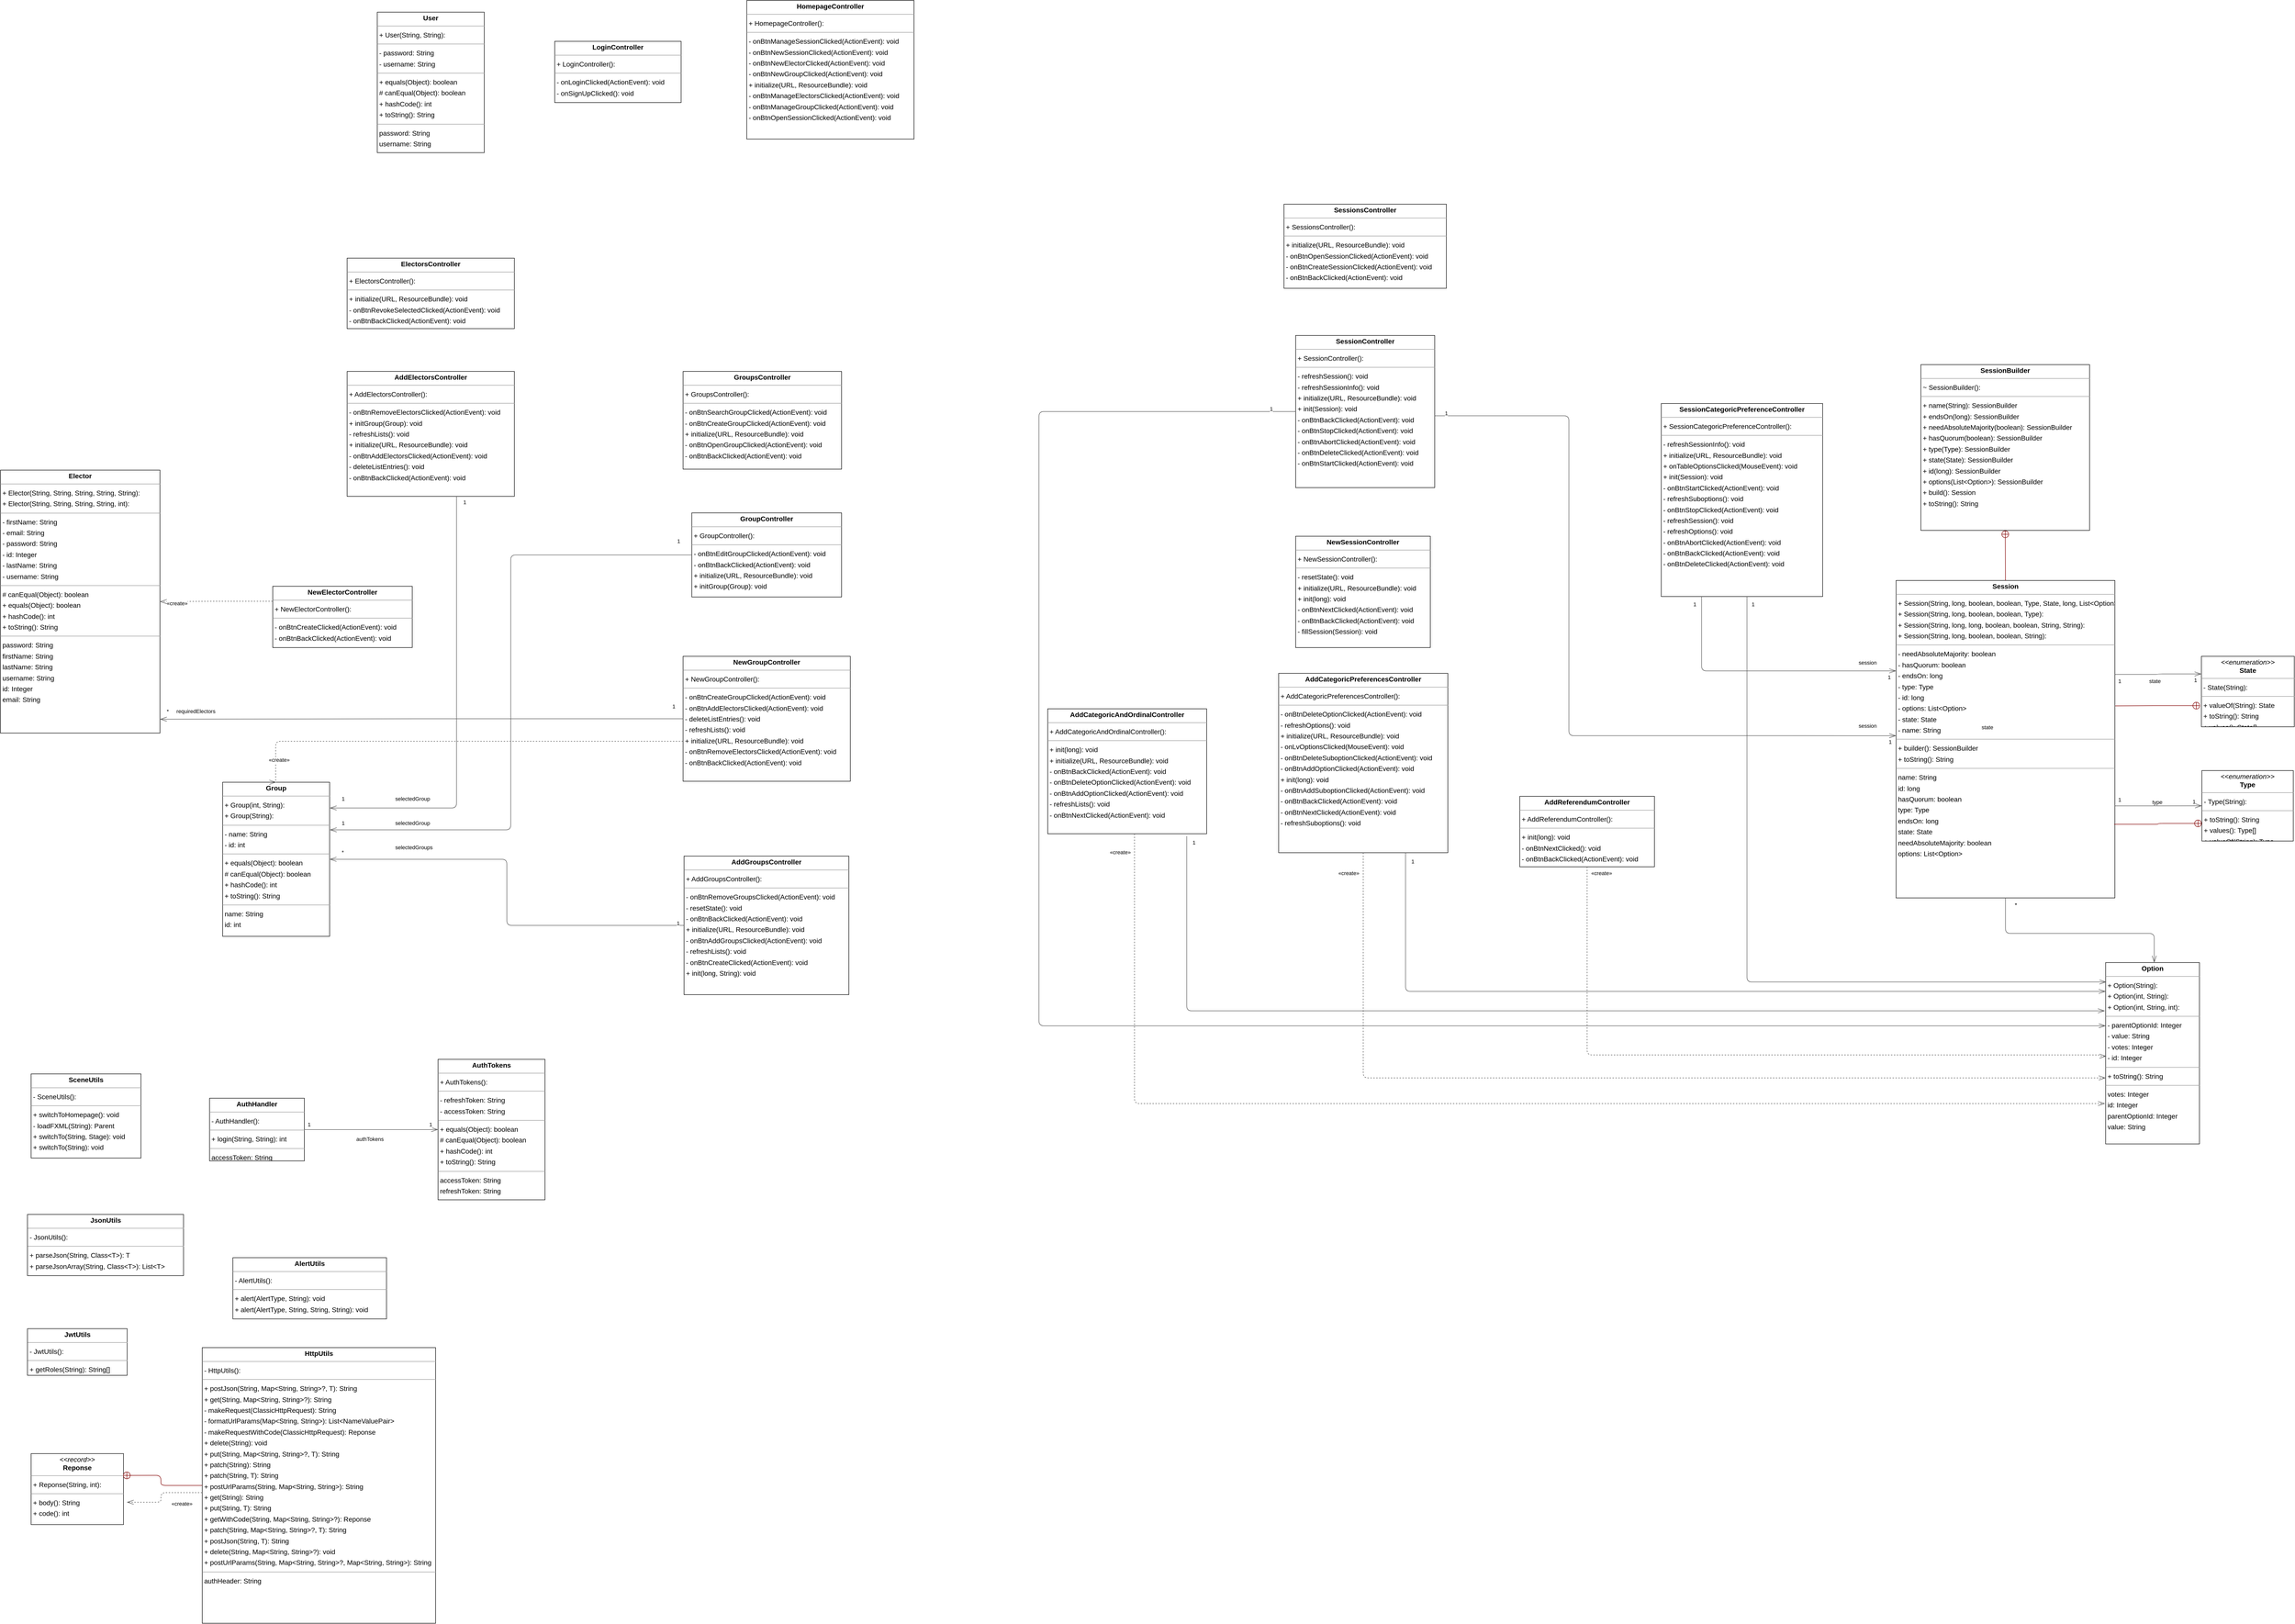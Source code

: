 <mxfile version="20.3.0" type="device"><diagram id="ohEDv9bZNQalO56E-1fJ" name="Page-1"><mxGraphModel dx="2188" dy="1302" grid="1" gridSize="10" guides="1" tooltips="1" connect="1" arrows="1" fold="1" page="0" pageScale="1" pageWidth="827" pageHeight="1169" background="none" math="0" shadow="0"><root><mxCell id="0"/><mxCell id="1" parent="0"/><mxCell id="node2" value="&lt;p style=&quot;margin:0px;margin-top:4px;text-align:center;&quot;&gt;&lt;b&gt;AddCategoricAndOrdinalController&lt;/b&gt;&lt;/p&gt;&lt;hr size=&quot;1&quot;/&gt;&lt;p style=&quot;margin:0 0 0 4px;line-height:1.6;&quot;&gt;+ AddCategoricAndOrdinalController(): &lt;/p&gt;&lt;hr size=&quot;1&quot;/&gt;&lt;p style=&quot;margin:0 0 0 4px;line-height:1.6;&quot;&gt;+ init(long): void&lt;br/&gt;+ initialize(URL, ResourceBundle): void&lt;br/&gt;- onBtnBackClicked(ActionEvent): void&lt;br/&gt;- onBtnDeleteOptionClicked(ActionEvent): void&lt;br/&gt;- onBtnAddOptionClicked(ActionEvent): void&lt;br/&gt;- refreshLists(): void&lt;br/&gt;- onBtnNextClicked(ActionEvent): void&lt;/p&gt;" style="verticalAlign=top;align=left;overflow=fill;fontSize=14;fontFamily=Helvetica;html=1;rounded=0;shadow=0;comic=0;labelBackgroundColor=none;strokeWidth=1;" parent="1" vertex="1"><mxGeometry x="984" y="1448" width="327" height="257" as="geometry"/></mxCell><mxCell id="node17" value="&lt;p style=&quot;margin:0px;margin-top:4px;text-align:center;&quot;&gt;&lt;b&gt;AddCategoricPreferencesController&lt;/b&gt;&lt;/p&gt;&lt;hr size=&quot;1&quot;/&gt;&lt;p style=&quot;margin:0 0 0 4px;line-height:1.6;&quot;&gt;+ AddCategoricPreferencesController(): &lt;/p&gt;&lt;hr size=&quot;1&quot;/&gt;&lt;p style=&quot;margin:0 0 0 4px;line-height:1.6;&quot;&gt;- onBtnDeleteOptionClicked(ActionEvent): void&lt;br/&gt;- refreshOptions(): void&lt;br/&gt;+ initialize(URL, ResourceBundle): void&lt;br/&gt;- onLvOptionsClicked(MouseEvent): void&lt;br/&gt;- onBtnDeleteSuboptionClicked(ActionEvent): void&lt;br/&gt;- onBtnAddOptionClicked(ActionEvent): void&lt;br/&gt;+ init(long): void&lt;br/&gt;- onBtnAddSuboptionClicked(ActionEvent): void&lt;br/&gt;- onBtnBackClicked(ActionEvent): void&lt;br/&gt;- onBtnNextClicked(ActionEvent): void&lt;br/&gt;- refreshSuboptions(): void&lt;/p&gt;" style="verticalAlign=top;align=left;overflow=fill;fontSize=14;fontFamily=Helvetica;html=1;rounded=0;shadow=0;comic=0;labelBackgroundColor=none;strokeWidth=1;" parent="1" vertex="1"><mxGeometry x="1459" y="1375" width="348" height="369" as="geometry"/></mxCell><mxCell id="node25" value="&lt;p style=&quot;margin:0px;margin-top:4px;text-align:center;&quot;&gt;&lt;b&gt;AddElectorsController&lt;/b&gt;&lt;/p&gt;&lt;hr size=&quot;1&quot;/&gt;&lt;p style=&quot;margin:0 0 0 4px;line-height:1.6;&quot;&gt;+ AddElectorsController(): &lt;/p&gt;&lt;hr size=&quot;1&quot;/&gt;&lt;p style=&quot;margin:0 0 0 4px;line-height:1.6;&quot;&gt;- onBtnRemoveElectorsClicked(ActionEvent): void&lt;br/&gt;+ initGroup(Group): void&lt;br/&gt;- refreshLists(): void&lt;br/&gt;+ initialize(URL, ResourceBundle): void&lt;br/&gt;- onBtnAddElectorsClicked(ActionEvent): void&lt;br/&gt;- deleteListEntries(): void&lt;br/&gt;- onBtnBackClicked(ActionEvent): void&lt;/p&gt;" style="verticalAlign=top;align=left;overflow=fill;fontSize=14;fontFamily=Helvetica;html=1;rounded=0;shadow=0;comic=0;labelBackgroundColor=none;strokeWidth=1;" parent="1" vertex="1"><mxGeometry x="-457" y="754" width="344" height="257" as="geometry"/></mxCell><mxCell id="node4" value="&lt;p style=&quot;margin:0px;margin-top:4px;text-align:center;&quot;&gt;&lt;b&gt;AddGroupsController&lt;/b&gt;&lt;/p&gt;&lt;hr size=&quot;1&quot;/&gt;&lt;p style=&quot;margin:0 0 0 4px;line-height:1.6;&quot;&gt;+ AddGroupsController(): &lt;/p&gt;&lt;hr size=&quot;1&quot;/&gt;&lt;p style=&quot;margin:0 0 0 4px;line-height:1.6;&quot;&gt;- onBtnRemoveGroupsClicked(ActionEvent): void&lt;br/&gt;- resetState(): void&lt;br/&gt;- onBtnBackClicked(ActionEvent): void&lt;br/&gt;+ initialize(URL, ResourceBundle): void&lt;br/&gt;- onBtnAddGroupsClicked(ActionEvent): void&lt;br/&gt;- refreshLists(): void&lt;br/&gt;- onBtnCreateClicked(ActionEvent): void&lt;br/&gt;+ init(long, String): void&lt;/p&gt;" style="verticalAlign=top;align=left;overflow=fill;fontSize=14;fontFamily=Helvetica;html=1;rounded=0;shadow=0;comic=0;labelBackgroundColor=none;strokeWidth=1;" parent="1" vertex="1"><mxGeometry x="236" y="1751" width="339" height="285" as="geometry"/></mxCell><mxCell id="node5" value="&lt;p style=&quot;margin:0px;margin-top:4px;text-align:center;&quot;&gt;&lt;b&gt;AddReferendumController&lt;/b&gt;&lt;/p&gt;&lt;hr size=&quot;1&quot;/&gt;&lt;p style=&quot;margin:0 0 0 4px;line-height:1.6;&quot;&gt;+ AddReferendumController(): &lt;/p&gt;&lt;hr size=&quot;1&quot;/&gt;&lt;p style=&quot;margin:0 0 0 4px;line-height:1.6;&quot;&gt;+ init(long): void&lt;br/&gt;- onBtnNextClicked(): void&lt;br/&gt;- onBtnBackClicked(ActionEvent): void&lt;/p&gt;" style="verticalAlign=top;align=left;overflow=fill;fontSize=14;fontFamily=Helvetica;html=1;rounded=0;shadow=0;comic=0;labelBackgroundColor=none;strokeWidth=1;" parent="1" vertex="1"><mxGeometry x="1955" y="1628" width="277" height="145" as="geometry"/></mxCell><mxCell id="node9" value="&lt;p style=&quot;margin:0px;margin-top:4px;text-align:center;&quot;&gt;&lt;b&gt;AlertUtils&lt;/b&gt;&lt;/p&gt;&lt;hr size=&quot;1&quot;/&gt;&lt;p style=&quot;margin:0 0 0 4px;line-height:1.6;&quot;&gt;- AlertUtils(): &lt;/p&gt;&lt;hr size=&quot;1&quot;/&gt;&lt;p style=&quot;margin:0 0 0 4px;line-height:1.6;&quot;&gt;+ alert(AlertType, String): void&lt;br/&gt;+ alert(AlertType, String, String, String): void&lt;/p&gt;" style="verticalAlign=top;align=left;overflow=fill;fontSize=14;fontFamily=Helvetica;html=1;rounded=0;shadow=0;comic=0;labelBackgroundColor=none;strokeWidth=1;" parent="1" vertex="1"><mxGeometry x="-692" y="2577" width="316" height="126" as="geometry"/></mxCell><mxCell id="node3" value="&lt;p style=&quot;margin:0px;margin-top:4px;text-align:center;&quot;&gt;&lt;b&gt;AuthHandler&lt;/b&gt;&lt;/p&gt;&lt;hr size=&quot;1&quot;/&gt;&lt;p style=&quot;margin:0 0 0 4px;line-height:1.6;&quot;&gt;- AuthHandler(): &lt;/p&gt;&lt;hr size=&quot;1&quot;/&gt;&lt;p style=&quot;margin:0 0 0 4px;line-height:1.6;&quot;&gt;+ login(String, String): int&lt;/p&gt;&lt;hr size=&quot;1&quot;/&gt;&lt;p style=&quot;margin:0 0 0 4px;line-height:1.6;&quot;&gt; accessToken: String&lt;/p&gt;" style="verticalAlign=top;align=left;overflow=fill;fontSize=14;fontFamily=Helvetica;html=1;rounded=0;shadow=0;comic=0;labelBackgroundColor=none;strokeWidth=1;" parent="1" vertex="1"><mxGeometry x="-740" y="2249" width="195" height="129" as="geometry"/></mxCell><mxCell id="node26" value="&lt;p style=&quot;margin:0px;margin-top:4px;text-align:center;&quot;&gt;&lt;b&gt;AuthTokens&lt;/b&gt;&lt;/p&gt;&lt;hr size=&quot;1&quot;/&gt;&lt;p style=&quot;margin:0 0 0 4px;line-height:1.6;&quot;&gt;+ AuthTokens(): &lt;/p&gt;&lt;hr size=&quot;1&quot;/&gt;&lt;p style=&quot;margin:0 0 0 4px;line-height:1.6;&quot;&gt;- refreshToken: String&lt;br/&gt;- accessToken: String&lt;/p&gt;&lt;hr size=&quot;1&quot;/&gt;&lt;p style=&quot;margin:0 0 0 4px;line-height:1.6;&quot;&gt;+ equals(Object): boolean&lt;br/&gt;# canEqual(Object): boolean&lt;br/&gt;+ hashCode(): int&lt;br/&gt;+ toString(): String&lt;/p&gt;&lt;hr size=&quot;1&quot;/&gt;&lt;p style=&quot;margin:0 0 0 4px;line-height:1.6;&quot;&gt; accessToken: String&lt;br/&gt; refreshToken: String&lt;/p&gt;" style="verticalAlign=top;align=left;overflow=fill;fontSize=14;fontFamily=Helvetica;html=1;rounded=0;shadow=0;comic=0;labelBackgroundColor=none;strokeWidth=1;" parent="1" vertex="1"><mxGeometry x="-270" y="2169" width="220" height="289" as="geometry"/></mxCell><mxCell id="node10" value="&lt;p style=&quot;margin:0px;margin-top:4px;text-align:center;&quot;&gt;&lt;b&gt;Elector&lt;/b&gt;&lt;/p&gt;&lt;hr size=&quot;1&quot;/&gt;&lt;p style=&quot;margin:0 0 0 4px;line-height:1.6;&quot;&gt;+ Elector(String, String, String, String, String): &lt;br/&gt;+ Elector(String, String, String, String, int): &lt;/p&gt;&lt;hr size=&quot;1&quot;/&gt;&lt;p style=&quot;margin:0 0 0 4px;line-height:1.6;&quot;&gt;- firstName: String&lt;br/&gt;- email: String&lt;br/&gt;- password: String&lt;br/&gt;- id: Integer&lt;br/&gt;- lastName: String&lt;br/&gt;- username: String&lt;/p&gt;&lt;hr size=&quot;1&quot;/&gt;&lt;p style=&quot;margin:0 0 0 4px;line-height:1.6;&quot;&gt;# canEqual(Object): boolean&lt;br/&gt;+ equals(Object): boolean&lt;br/&gt;+ hashCode(): int&lt;br/&gt;+ toString(): String&lt;/p&gt;&lt;hr size=&quot;1&quot;/&gt;&lt;p style=&quot;margin:0 0 0 4px;line-height:1.6;&quot;&gt; password: String&lt;br/&gt; firstName: String&lt;br/&gt; lastName: String&lt;br/&gt; username: String&lt;br/&gt; id: Integer&lt;br/&gt; email: String&lt;/p&gt;" style="verticalAlign=top;align=left;overflow=fill;fontSize=14;fontFamily=Helvetica;html=1;rounded=0;shadow=0;comic=0;labelBackgroundColor=none;strokeWidth=1;" parent="1" vertex="1"><mxGeometry x="-1170" y="957" width="328" height="541" as="geometry"/></mxCell><mxCell id="node24" value="&lt;p style=&quot;margin:0px;margin-top:4px;text-align:center;&quot;&gt;&lt;b&gt;ElectorsController&lt;/b&gt;&lt;/p&gt;&lt;hr size=&quot;1&quot;/&gt;&lt;p style=&quot;margin:0 0 0 4px;line-height:1.6;&quot;&gt;+ ElectorsController(): &lt;/p&gt;&lt;hr size=&quot;1&quot;/&gt;&lt;p style=&quot;margin:0 0 0 4px;line-height:1.6;&quot;&gt;+ initialize(URL, ResourceBundle): void&lt;br/&gt;- onBtnRevokeSelectedClicked(ActionEvent): void&lt;br/&gt;- onBtnBackClicked(ActionEvent): void&lt;/p&gt;" style="verticalAlign=top;align=left;overflow=fill;fontSize=14;fontFamily=Helvetica;html=1;rounded=0;shadow=0;comic=0;labelBackgroundColor=none;strokeWidth=1;" parent="1" vertex="1"><mxGeometry x="-457" y="521" width="344" height="145" as="geometry"/></mxCell><mxCell id="node0" value="&lt;p style=&quot;margin:0px;margin-top:4px;text-align:center;&quot;&gt;&lt;b&gt;Group&lt;/b&gt;&lt;/p&gt;&lt;hr size=&quot;1&quot;/&gt;&lt;p style=&quot;margin:0 0 0 4px;line-height:1.6;&quot;&gt;+ Group(int, String): &lt;br/&gt;+ Group(String): &lt;/p&gt;&lt;hr size=&quot;1&quot;/&gt;&lt;p style=&quot;margin:0 0 0 4px;line-height:1.6;&quot;&gt;- name: String&lt;br/&gt;- id: int&lt;/p&gt;&lt;hr size=&quot;1&quot;/&gt;&lt;p style=&quot;margin:0 0 0 4px;line-height:1.6;&quot;&gt;+ equals(Object): boolean&lt;br/&gt;# canEqual(Object): boolean&lt;br/&gt;+ hashCode(): int&lt;br/&gt;+ toString(): String&lt;/p&gt;&lt;hr size=&quot;1&quot;/&gt;&lt;p style=&quot;margin:0 0 0 4px;line-height:1.6;&quot;&gt; name: String&lt;br/&gt; id: int&lt;/p&gt;" style="verticalAlign=top;align=left;overflow=fill;fontSize=14;fontFamily=Helvetica;html=1;rounded=0;shadow=0;comic=0;labelBackgroundColor=none;strokeWidth=1;" parent="1" vertex="1"><mxGeometry x="-713" y="1599" width="220" height="317" as="geometry"/></mxCell><mxCell id="node19" value="&lt;p style=&quot;margin:0px;margin-top:4px;text-align:center;&quot;&gt;&lt;b&gt;GroupController&lt;/b&gt;&lt;/p&gt;&lt;hr size=&quot;1&quot;/&gt;&lt;p style=&quot;margin:0 0 0 4px;line-height:1.6;&quot;&gt;+ GroupController(): &lt;/p&gt;&lt;hr size=&quot;1&quot;/&gt;&lt;p style=&quot;margin:0 0 0 4px;line-height:1.6;&quot;&gt;- onBtnEditGroupClicked(ActionEvent): void&lt;br/&gt;- onBtnBackClicked(ActionEvent): void&lt;br/&gt;+ initialize(URL, ResourceBundle): void&lt;br/&gt;+ initGroup(Group): void&lt;/p&gt;" style="verticalAlign=top;align=left;overflow=fill;fontSize=14;fontFamily=Helvetica;html=1;rounded=0;shadow=0;comic=0;labelBackgroundColor=none;strokeWidth=1;" parent="1" vertex="1"><mxGeometry x="252" y="1045" width="308" height="173" as="geometry"/></mxCell><mxCell id="node14" value="&lt;p style=&quot;margin:0px;margin-top:4px;text-align:center;&quot;&gt;&lt;b&gt;GroupsController&lt;/b&gt;&lt;/p&gt;&lt;hr size=&quot;1&quot;/&gt;&lt;p style=&quot;margin:0 0 0 4px;line-height:1.6;&quot;&gt;+ GroupsController(): &lt;/p&gt;&lt;hr size=&quot;1&quot;/&gt;&lt;p style=&quot;margin:0 0 0 4px;line-height:1.6;&quot;&gt;- onBtnSearchGroupClicked(ActionEvent): void&lt;br/&gt;- onBtnCreateGroupClicked(ActionEvent): void&lt;br/&gt;+ initialize(URL, ResourceBundle): void&lt;br/&gt;- onBtnOpenGroupClicked(ActionEvent): void&lt;br/&gt;- onBtnBackClicked(ActionEvent): void&lt;/p&gt;" style="verticalAlign=top;align=left;overflow=fill;fontSize=14;fontFamily=Helvetica;html=1;rounded=0;shadow=0;comic=0;labelBackgroundColor=none;strokeWidth=1;" parent="1" vertex="1"><mxGeometry x="234" y="754" width="326" height="201" as="geometry"/></mxCell><mxCell id="node12" value="&lt;p style=&quot;margin:0px;margin-top:4px;text-align:center;&quot;&gt;&lt;b&gt;HomepageController&lt;/b&gt;&lt;/p&gt;&lt;hr size=&quot;1&quot;/&gt;&lt;p style=&quot;margin:0 0 0 4px;line-height:1.6;&quot;&gt;+ HomepageController(): &lt;/p&gt;&lt;hr size=&quot;1&quot;/&gt;&lt;p style=&quot;margin:0 0 0 4px;line-height:1.6;&quot;&gt;- onBtnManageSessionClicked(ActionEvent): void&lt;br/&gt;- onBtnNewSessionClicked(ActionEvent): void&lt;br/&gt;- onBtnNewElectorClicked(ActionEvent): void&lt;br/&gt;- onBtnNewGroupClicked(ActionEvent): void&lt;br/&gt;+ initialize(URL, ResourceBundle): void&lt;br/&gt;- onBtnManageElectorsClicked(ActionEvent): void&lt;br/&gt;- onBtnManageGroupClicked(ActionEvent): void&lt;br/&gt;- onBtnOpenSessionClicked(ActionEvent): void&lt;/p&gt;" style="verticalAlign=top;align=left;overflow=fill;fontSize=14;fontFamily=Helvetica;html=1;rounded=0;shadow=0;comic=0;labelBackgroundColor=none;strokeWidth=1;" parent="1" vertex="1"><mxGeometry x="365" y="-9" width="344" height="285" as="geometry"/></mxCell><mxCell id="node16" value="&lt;p style=&quot;margin:0px;margin-top:4px;text-align:center;&quot;&gt;&lt;b&gt;HttpUtils&lt;/b&gt;&lt;/p&gt;&lt;hr size=&quot;1&quot;/&gt;&lt;p style=&quot;margin:0 0 0 4px;line-height:1.6;&quot;&gt;- HttpUtils(): &lt;/p&gt;&lt;hr size=&quot;1&quot;/&gt;&lt;p style=&quot;margin:0 0 0 4px;line-height:1.6;&quot;&gt;+ postJson(String, Map&amp;lt;String, String&amp;gt;?, T): String&lt;br/&gt;+ get(String, Map&amp;lt;String, String&amp;gt;?): String&lt;br/&gt;- makeRequest(ClassicHttpRequest): String&lt;br/&gt;- formatUrlParams(Map&amp;lt;String, String&amp;gt;): List&amp;lt;NameValuePair&amp;gt;&lt;br/&gt;- makeRequestWithCode(ClassicHttpRequest): Reponse&lt;br/&gt;+ delete(String): void&lt;br/&gt;+ put(String, Map&amp;lt;String, String&amp;gt;?, T): String&lt;br/&gt;+ patch(String): String&lt;br/&gt;+ patch(String, T): String&lt;br/&gt;+ postUrlParams(String, Map&amp;lt;String, String&amp;gt;): String&lt;br/&gt;+ get(String): String&lt;br/&gt;+ put(String, T): String&lt;br/&gt;+ getWithCode(String, Map&amp;lt;String, String&amp;gt;?): Reponse&lt;br/&gt;+ patch(String, Map&amp;lt;String, String&amp;gt;?, T): String&lt;br/&gt;+ postJson(String, T): String&lt;br/&gt;+ delete(String, Map&amp;lt;String, String&amp;gt;?): void&lt;br/&gt;+ postUrlParams(String, Map&amp;lt;String, String&amp;gt;?, Map&amp;lt;String, String&amp;gt;): String&lt;/p&gt;&lt;hr size=&quot;1&quot;/&gt;&lt;p style=&quot;margin:0 0 0 4px;line-height:1.6;&quot;&gt; authHeader: String&lt;/p&gt;" style="verticalAlign=top;align=left;overflow=fill;fontSize=14;fontFamily=Helvetica;html=1;rounded=0;shadow=0;comic=0;labelBackgroundColor=none;strokeWidth=1;" parent="1" vertex="1"><mxGeometry x="-755" y="2762" width="480" height="567" as="geometry"/></mxCell><mxCell id="node6" value="&lt;p style=&quot;margin:0px;margin-top:4px;text-align:center;&quot;&gt;&lt;b&gt;JsonUtils&lt;/b&gt;&lt;/p&gt;&lt;hr size=&quot;1&quot;/&gt;&lt;p style=&quot;margin:0 0 0 4px;line-height:1.6;&quot;&gt;- JsonUtils(): &lt;/p&gt;&lt;hr size=&quot;1&quot;/&gt;&lt;p style=&quot;margin:0 0 0 4px;line-height:1.6;&quot;&gt;+ parseJson(String, Class&amp;lt;T&amp;gt;): T&lt;br/&gt;+ parseJsonArray(String, Class&amp;lt;T&amp;gt;): List&amp;lt;T&amp;gt;&lt;/p&gt;" style="verticalAlign=top;align=left;overflow=fill;fontSize=14;fontFamily=Helvetica;html=1;rounded=0;shadow=0;comic=0;labelBackgroundColor=none;strokeWidth=1;" parent="1" vertex="1"><mxGeometry x="-1114.5" y="2488" width="321" height="126" as="geometry"/></mxCell><mxCell id="node13" value="&lt;p style=&quot;margin:0px;margin-top:4px;text-align:center;&quot;&gt;&lt;b&gt;JwtUtils&lt;/b&gt;&lt;/p&gt;&lt;hr size=&quot;1&quot;/&gt;&lt;p style=&quot;margin:0 0 0 4px;line-height:1.6;&quot;&gt;- JwtUtils(): &lt;/p&gt;&lt;hr size=&quot;1&quot;/&gt;&lt;p style=&quot;margin:0 0 0 4px;line-height:1.6;&quot;&gt;+ getRoles(String): String[]&lt;/p&gt;" style="verticalAlign=top;align=left;overflow=fill;fontSize=14;fontFamily=Helvetica;html=1;rounded=0;shadow=0;comic=0;labelBackgroundColor=none;strokeWidth=1;" parent="1" vertex="1"><mxGeometry x="-1114.5" y="2723" width="205" height="96" as="geometry"/></mxCell><mxCell id="node20" value="&lt;p style=&quot;margin:0px;margin-top:4px;text-align:center;&quot;&gt;&lt;b&gt;LoginController&lt;/b&gt;&lt;/p&gt;&lt;hr size=&quot;1&quot;/&gt;&lt;p style=&quot;margin:0 0 0 4px;line-height:1.6;&quot;&gt;+ LoginController(): &lt;/p&gt;&lt;hr size=&quot;1&quot;/&gt;&lt;p style=&quot;margin:0 0 0 4px;line-height:1.6;&quot;&gt;- onLoginClicked(ActionEvent): void&lt;br/&gt;- onSignUpClicked(): void&lt;/p&gt;" style="verticalAlign=top;align=left;overflow=fill;fontSize=14;fontFamily=Helvetica;html=1;rounded=0;shadow=0;comic=0;labelBackgroundColor=none;strokeWidth=1;" parent="1" vertex="1"><mxGeometry x="-30" y="75" width="260" height="126" as="geometry"/></mxCell><mxCell id="node11" value="&lt;p style=&quot;margin:0px;margin-top:4px;text-align:center;&quot;&gt;&lt;b&gt;NewElectorController&lt;/b&gt;&lt;/p&gt;&lt;hr size=&quot;1&quot;/&gt;&lt;p style=&quot;margin:0 0 0 4px;line-height:1.6;&quot;&gt;+ NewElectorController(): &lt;/p&gt;&lt;hr size=&quot;1&quot;/&gt;&lt;p style=&quot;margin:0 0 0 4px;line-height:1.6;&quot;&gt;- onBtnCreateClicked(ActionEvent): void&lt;br/&gt;- onBtnBackClicked(ActionEvent): void&lt;/p&gt;" style="verticalAlign=top;align=left;overflow=fill;fontSize=14;fontFamily=Helvetica;html=1;rounded=0;shadow=0;comic=0;labelBackgroundColor=none;strokeWidth=1;" parent="1" vertex="1"><mxGeometry x="-610" y="1196" width="287" height="126" as="geometry"/></mxCell><mxCell id="node27" value="&lt;p style=&quot;margin:0px;margin-top:4px;text-align:center;&quot;&gt;&lt;b&gt;NewGroupController&lt;/b&gt;&lt;/p&gt;&lt;hr size=&quot;1&quot;/&gt;&lt;p style=&quot;margin:0 0 0 4px;line-height:1.6;&quot;&gt;+ NewGroupController(): &lt;/p&gt;&lt;hr size=&quot;1&quot;/&gt;&lt;p style=&quot;margin:0 0 0 4px;line-height:1.6;&quot;&gt;- onBtnCreateGroupClicked(ActionEvent): void&lt;br/&gt;- onBtnAddElectorsClicked(ActionEvent): void&lt;br/&gt;- deleteListEntries(): void&lt;br/&gt;- refreshLists(): void&lt;br/&gt;+ initialize(URL, ResourceBundle): void&lt;br/&gt;- onBtnRemoveElectorsClicked(ActionEvent): void&lt;br/&gt;- onBtnBackClicked(ActionEvent): void&lt;/p&gt;" style="verticalAlign=top;align=left;overflow=fill;fontSize=14;fontFamily=Helvetica;html=1;rounded=0;shadow=0;comic=0;labelBackgroundColor=none;strokeWidth=1;" parent="1" vertex="1"><mxGeometry x="234" y="1340" width="344" height="257" as="geometry"/></mxCell><mxCell id="node23" value="&lt;p style=&quot;margin:0px;margin-top:4px;text-align:center;&quot;&gt;&lt;b&gt;NewSessionController&lt;/b&gt;&lt;/p&gt;&lt;hr size=&quot;1&quot;/&gt;&lt;p style=&quot;margin:0 0 0 4px;line-height:1.6;&quot;&gt;+ NewSessionController(): &lt;/p&gt;&lt;hr size=&quot;1&quot;/&gt;&lt;p style=&quot;margin:0 0 0 4px;line-height:1.6;&quot;&gt;- resetState(): void&lt;br/&gt;+ initialize(URL, ResourceBundle): void&lt;br/&gt;+ init(long): void&lt;br/&gt;- onBtnNextClicked(ActionEvent): void&lt;br/&gt;- onBtnBackClicked(ActionEvent): void&lt;br/&gt;- fillSession(Session): void&lt;/p&gt;" style="verticalAlign=top;align=left;overflow=fill;fontSize=14;fontFamily=Helvetica;html=1;rounded=0;shadow=0;comic=0;labelBackgroundColor=none;strokeWidth=1;" parent="1" vertex="1"><mxGeometry x="1494" y="1093" width="277" height="229" as="geometry"/></mxCell><mxCell id="node1" value="&lt;p style=&quot;margin:0px;margin-top:4px;text-align:center;&quot;&gt;&lt;b&gt;Option&lt;/b&gt;&lt;/p&gt;&lt;hr size=&quot;1&quot;/&gt;&lt;p style=&quot;margin:0 0 0 4px;line-height:1.6;&quot;&gt;+ Option(String): &lt;br/&gt;+ Option(int, String): &lt;br/&gt;+ Option(int, String, int): &lt;/p&gt;&lt;hr size=&quot;1&quot;/&gt;&lt;p style=&quot;margin:0 0 0 4px;line-height:1.6;&quot;&gt;- parentOptionId: Integer&lt;br/&gt;- value: String&lt;br/&gt;- votes: Integer&lt;br/&gt;- id: Integer&lt;/p&gt;&lt;hr size=&quot;1&quot;/&gt;&lt;p style=&quot;margin:0 0 0 4px;line-height:1.6;&quot;&gt;+ toString(): String&lt;/p&gt;&lt;hr size=&quot;1&quot;/&gt;&lt;p style=&quot;margin:0 0 0 4px;line-height:1.6;&quot;&gt; votes: Integer&lt;br/&gt; id: Integer&lt;br/&gt; parentOptionId: Integer&lt;br/&gt; value: String&lt;/p&gt;" style="verticalAlign=top;align=left;overflow=fill;fontSize=14;fontFamily=Helvetica;html=1;rounded=0;shadow=0;comic=0;labelBackgroundColor=none;strokeWidth=1;" parent="1" vertex="1"><mxGeometry x="3160" y="1970" width="193" height="373" as="geometry"/></mxCell><mxCell id="node31" value="&lt;p style=&quot;margin:0px;margin-top:4px;text-align:center;&quot;&gt;&lt;i&gt;&amp;lt;&amp;lt;record&amp;gt;&amp;gt;&lt;/i&gt;&lt;br/&gt;&lt;b&gt;Reponse&lt;/b&gt;&lt;/p&gt;&lt;hr size=&quot;1&quot;/&gt;&lt;p style=&quot;margin:0 0 0 4px;line-height:1.6;&quot;&gt;+ Reponse(String, int): &lt;/p&gt;&lt;hr size=&quot;1&quot;/&gt;&lt;p style=&quot;margin:0 0 0 4px;line-height:1.6;&quot;&gt;+ body(): String&lt;br/&gt;+ code(): int&lt;/p&gt;" style="verticalAlign=top;align=left;overflow=fill;fontSize=14;fontFamily=Helvetica;html=1;rounded=0;shadow=0;comic=0;labelBackgroundColor=none;strokeWidth=1;" parent="1" vertex="1"><mxGeometry x="-1107" y="2980" width="190" height="146" as="geometry"/></mxCell><mxCell id="node8" value="&lt;p style=&quot;margin:0px;margin-top:4px;text-align:center;&quot;&gt;&lt;b&gt;SceneUtils&lt;/b&gt;&lt;/p&gt;&lt;hr size=&quot;1&quot;/&gt;&lt;p style=&quot;margin:0 0 0 4px;line-height:1.6;&quot;&gt;- SceneUtils(): &lt;/p&gt;&lt;hr size=&quot;1&quot;/&gt;&lt;p style=&quot;margin:0 0 0 4px;line-height:1.6;&quot;&gt;+ switchToHomepage(): void&lt;br/&gt;- loadFXML(String): Parent&lt;br/&gt;+ switchTo(String, Stage): void&lt;br/&gt;+ switchTo(String): void&lt;/p&gt;" style="verticalAlign=top;align=left;overflow=fill;fontSize=14;fontFamily=Helvetica;html=1;rounded=0;shadow=0;comic=0;labelBackgroundColor=none;strokeWidth=1;" parent="1" vertex="1"><mxGeometry x="-1107" y="2199" width="226" height="173" as="geometry"/></mxCell><mxCell id="node22" value="&lt;p style=&quot;margin:0px;margin-top:4px;text-align:center;&quot;&gt;&lt;b&gt;Session&lt;/b&gt;&lt;/p&gt;&lt;hr size=&quot;1&quot;/&gt;&lt;p style=&quot;margin:0 0 0 4px;line-height:1.6;&quot;&gt;+ Session(String, long, boolean, boolean, Type, State, long, List&amp;lt;Option&amp;gt;): &lt;br/&gt;+ Session(String, long, boolean, boolean, Type): &lt;br/&gt;+ Session(String, long, long, boolean, boolean, String, String): &lt;br/&gt;+ Session(String, long, boolean, boolean, String): &lt;/p&gt;&lt;hr size=&quot;1&quot;/&gt;&lt;p style=&quot;margin:0 0 0 4px;line-height:1.6;&quot;&gt;- needAbsoluteMajority: boolean&lt;br/&gt;- hasQuorum: boolean&lt;br/&gt;- endsOn: long&lt;br/&gt;- type: Type&lt;br/&gt;- id: long&lt;br/&gt;- options: List&amp;lt;Option&amp;gt;&lt;br/&gt;- state: State&lt;br/&gt;- name: String&lt;/p&gt;&lt;hr size=&quot;1&quot;/&gt;&lt;p style=&quot;margin:0 0 0 4px;line-height:1.6;&quot;&gt;+ builder(): SessionBuilder&lt;br/&gt;+ toString(): String&lt;/p&gt;&lt;hr size=&quot;1&quot;/&gt;&lt;p style=&quot;margin:0 0 0 4px;line-height:1.6;&quot;&gt; name: String&lt;br/&gt; id: long&lt;br/&gt; hasQuorum: boolean&lt;br/&gt; type: Type&lt;br/&gt; endsOn: long&lt;br/&gt; state: State&lt;br/&gt; needAbsoluteMajority: boolean&lt;br/&gt; options: List&amp;lt;Option&amp;gt;&lt;/p&gt;" style="verticalAlign=top;align=left;overflow=fill;fontSize=14;fontFamily=Helvetica;html=1;rounded=0;shadow=0;comic=0;labelBackgroundColor=none;strokeWidth=1;" parent="1" vertex="1"><mxGeometry x="2729" y="1184" width="450" height="653" as="geometry"/></mxCell><mxCell id="node28" value="&lt;p style=&quot;margin:0px;margin-top:4px;text-align:center;&quot;&gt;&lt;b&gt;SessionBuilder&lt;/b&gt;&lt;/p&gt;&lt;hr size=&quot;1&quot;/&gt;&lt;p style=&quot;margin:0 0 0 4px;line-height:1.6;&quot;&gt;~ SessionBuilder(): &lt;/p&gt;&lt;hr size=&quot;1&quot;/&gt;&lt;p style=&quot;margin:0 0 0 4px;line-height:1.6;&quot;&gt;+ name(String): SessionBuilder&lt;br/&gt;+ endsOn(long): SessionBuilder&lt;br/&gt;+ needAbsoluteMajority(boolean): SessionBuilder&lt;br/&gt;+ hasQuorum(boolean): SessionBuilder&lt;br/&gt;+ type(Type): SessionBuilder&lt;br/&gt;+ state(State): SessionBuilder&lt;br/&gt;+ id(long): SessionBuilder&lt;br/&gt;+ options(List&amp;lt;Option&amp;gt;): SessionBuilder&lt;br/&gt;+ build(): Session&lt;br/&gt;+ toString(): String&lt;/p&gt;" style="verticalAlign=top;align=left;overflow=fill;fontSize=14;fontFamily=Helvetica;html=1;rounded=0;shadow=0;comic=0;labelBackgroundColor=none;strokeWidth=1;" parent="1" vertex="1"><mxGeometry x="2780" y="740" width="347" height="341" as="geometry"/></mxCell><mxCell id="node18" value="&lt;p style=&quot;margin:0px;margin-top:4px;text-align:center;&quot;&gt;&lt;b&gt;SessionCategoricPreferenceController&lt;/b&gt;&lt;/p&gt;&lt;hr size=&quot;1&quot;/&gt;&lt;p style=&quot;margin:0 0 0 4px;line-height:1.6;&quot;&gt;+ SessionCategoricPreferenceController(): &lt;/p&gt;&lt;hr size=&quot;1&quot;/&gt;&lt;p style=&quot;margin:0 0 0 4px;line-height:1.6;&quot;&gt;- refreshSessionInfo(): void&lt;br/&gt;+ initialize(URL, ResourceBundle): void&lt;br/&gt;+ onTableOptionsClicked(MouseEvent): void&lt;br/&gt;+ init(Session): void&lt;br/&gt;- onBtnStartClicked(ActionEvent): void&lt;br/&gt;- refreshSuboptions(): void&lt;br/&gt;- onBtnStopClicked(ActionEvent): void&lt;br/&gt;- refreshSession(): void&lt;br/&gt;- refreshOptions(): void&lt;br/&gt;- onBtnAbortClicked(ActionEvent): void&lt;br/&gt;- onBtnBackClicked(ActionEvent): void&lt;br/&gt;- onBtnDeleteClicked(ActionEvent): void&lt;/p&gt;" style="verticalAlign=top;align=left;overflow=fill;fontSize=14;fontFamily=Helvetica;html=1;rounded=0;shadow=0;comic=0;labelBackgroundColor=none;strokeWidth=1;" parent="1" vertex="1"><mxGeometry x="2246" y="820" width="332" height="397" as="geometry"/></mxCell><mxCell id="node7" value="&lt;p style=&quot;margin:0px;margin-top:4px;text-align:center;&quot;&gt;&lt;b&gt;SessionController&lt;/b&gt;&lt;/p&gt;&lt;hr size=&quot;1&quot;/&gt;&lt;p style=&quot;margin:0 0 0 4px;line-height:1.6;&quot;&gt;+ SessionController(): &lt;/p&gt;&lt;hr size=&quot;1&quot;/&gt;&lt;p style=&quot;margin:0 0 0 4px;line-height:1.6;&quot;&gt;- refreshSession(): void&lt;br/&gt;- refreshSessionInfo(): void&lt;br/&gt;+ initialize(URL, ResourceBundle): void&lt;br/&gt;+ init(Session): void&lt;br/&gt;- onBtnBackClicked(ActionEvent): void&lt;br/&gt;- onBtnStopClicked(ActionEvent): void&lt;br/&gt;- onBtnAbortClicked(ActionEvent): void&lt;br/&gt;- onBtnDeleteClicked(ActionEvent): void&lt;br/&gt;- onBtnStartClicked(ActionEvent): void&lt;/p&gt;" style="verticalAlign=top;align=left;overflow=fill;fontSize=14;fontFamily=Helvetica;html=1;rounded=0;shadow=0;comic=0;labelBackgroundColor=none;strokeWidth=1;" parent="1" vertex="1"><mxGeometry x="1494" y="680" width="286" height="313" as="geometry"/></mxCell><mxCell id="node21" value="&lt;p style=&quot;margin:0px;margin-top:4px;text-align:center;&quot;&gt;&lt;b&gt;SessionsController&lt;/b&gt;&lt;/p&gt;&lt;hr size=&quot;1&quot;/&gt;&lt;p style=&quot;margin:0 0 0 4px;line-height:1.6;&quot;&gt;+ SessionsController(): &lt;/p&gt;&lt;hr size=&quot;1&quot;/&gt;&lt;p style=&quot;margin:0 0 0 4px;line-height:1.6;&quot;&gt;+ initialize(URL, ResourceBundle): void&lt;br/&gt;- onBtnOpenSessionClicked(ActionEvent): void&lt;br/&gt;- onBtnCreateSessionClicked(ActionEvent): void&lt;br/&gt;- onBtnBackClicked(ActionEvent): void&lt;/p&gt;" style="verticalAlign=top;align=left;overflow=fill;fontSize=14;fontFamily=Helvetica;html=1;rounded=0;shadow=0;comic=0;labelBackgroundColor=none;strokeWidth=1;" parent="1" vertex="1"><mxGeometry x="1470" y="410" width="334" height="173" as="geometry"/></mxCell><mxCell id="node29" value="&lt;p style=&quot;margin:0px;margin-top:4px;text-align:center;&quot;&gt;&lt;i&gt;&amp;lt;&amp;lt;enumeration&amp;gt;&amp;gt;&lt;/i&gt;&lt;br/&gt;&lt;b&gt;State&lt;/b&gt;&lt;/p&gt;&lt;hr size=&quot;1&quot;/&gt;&lt;p style=&quot;margin:0 0 0 4px;line-height:1.6;&quot;&gt;- State(String): &lt;/p&gt;&lt;hr size=&quot;1&quot;/&gt;&lt;p style=&quot;margin:0 0 0 4px;line-height:1.6;&quot;&gt;+ valueOf(String): State&lt;br/&gt;+ toString(): String&lt;br/&gt;+ values(): State[]&lt;/p&gt;" style="verticalAlign=top;align=left;overflow=fill;fontSize=14;fontFamily=Helvetica;html=1;rounded=0;shadow=0;comic=0;labelBackgroundColor=none;strokeWidth=1;" parent="1" vertex="1"><mxGeometry x="3357" y="1340" width="191" height="145" as="geometry"/></mxCell><mxCell id="node30" value="&lt;p style=&quot;margin:0px;margin-top:4px;text-align:center;&quot;&gt;&lt;i&gt;&amp;lt;&amp;lt;enumeration&amp;gt;&amp;gt;&lt;/i&gt;&lt;br/&gt;&lt;b&gt;Type&lt;/b&gt;&lt;/p&gt;&lt;hr size=&quot;1&quot;/&gt;&lt;p style=&quot;margin:0 0 0 4px;line-height:1.6;&quot;&gt;- Type(String): &lt;/p&gt;&lt;hr size=&quot;1&quot;/&gt;&lt;p style=&quot;margin:0 0 0 4px;line-height:1.6;&quot;&gt;+ toString(): String&lt;br/&gt;+ values(): Type[]&lt;br/&gt;+ valueOf(String): Type&lt;/p&gt;" style="verticalAlign=top;align=left;overflow=fill;fontSize=14;fontFamily=Helvetica;html=1;rounded=0;shadow=0;comic=0;labelBackgroundColor=none;strokeWidth=1;" parent="1" vertex="1"><mxGeometry x="3358" y="1575" width="188" height="145" as="geometry"/></mxCell><mxCell id="node15" value="&lt;p style=&quot;margin:0px;margin-top:4px;text-align:center;&quot;&gt;&lt;b&gt;User&lt;/b&gt;&lt;/p&gt;&lt;hr size=&quot;1&quot;/&gt;&lt;p style=&quot;margin:0 0 0 4px;line-height:1.6;&quot;&gt;+ User(String, String): &lt;/p&gt;&lt;hr size=&quot;1&quot;/&gt;&lt;p style=&quot;margin:0 0 0 4px;line-height:1.6;&quot;&gt;- password: String&lt;br/&gt;- username: String&lt;/p&gt;&lt;hr size=&quot;1&quot;/&gt;&lt;p style=&quot;margin:0 0 0 4px;line-height:1.6;&quot;&gt;+ equals(Object): boolean&lt;br/&gt;# canEqual(Object): boolean&lt;br/&gt;+ hashCode(): int&lt;br/&gt;+ toString(): String&lt;/p&gt;&lt;hr size=&quot;1&quot;/&gt;&lt;p style=&quot;margin:0 0 0 4px;line-height:1.6;&quot;&gt; password: String&lt;br/&gt; username: String&lt;/p&gt;" style="verticalAlign=top;align=left;overflow=fill;fontSize=14;fontFamily=Helvetica;html=1;rounded=0;shadow=0;comic=0;labelBackgroundColor=none;strokeWidth=1;" parent="1" vertex="1"><mxGeometry x="-395" y="15" width="220" height="289" as="geometry"/></mxCell><mxCell id="edge10" value="" style="html=1;rounded=1;edgeStyle=orthogonalEdgeStyle;dashed=0;startArrow=diamondThinstartSize=12;endArrow=openThin;endSize=12;strokeColor=#595959;entryX=-0.009;entryY=0.266;entryDx=0;entryDy=0;entryPerimeter=0;" parent="1" edge="1" target="node1"><mxGeometry width="50" height="50" relative="1" as="geometry"><Array as="points"><mxPoint x="1270" y="2069"/></Array><mxPoint x="1270.0" y="1710" as="sourcePoint"/><mxPoint x="3150" y="2070" as="targetPoint"/></mxGeometry></mxCell><mxCell id="label60" value="1" style="edgeLabel;resizable=0;html=1;align=left;verticalAlign=top;strokeColor=default;" parent="edge10" vertex="1" connectable="0"><mxGeometry x="1280" y="1710" as="geometry"/></mxCell><mxCell id="edge11" value="" style="html=1;rounded=1;edgeStyle=elbowEdgeStyle;dashed=1;startArrow=none;endArrow=openThin;endSize=12;strokeColor=#595959;exitX=0.546;exitY=1.000;exitDx=0;exitDy=0;elbow=vertical;entryX=-0.008;entryY=0.776;entryDx=0;entryDy=0;entryPerimeter=0;" parent="1" source="node2" target="node1" edge="1"><mxGeometry width="50" height="50" relative="1" as="geometry"><Array as="points"><mxPoint x="1700" y="2260"/></Array><mxPoint x="3150" y="2120" as="targetPoint"/></mxGeometry></mxCell><mxCell id="label68" value="«create»" style="edgeLabel;resizable=0;html=1;align=left;verticalAlign=top;strokeColor=default;" parent="edge11" vertex="1" connectable="0"><mxGeometry x="2100" y="1773" as="geometry"/></mxCell><mxCell id="edge3" value="" style="html=1;rounded=1;edgeStyle=orthogonalEdgeStyle;dashed=0;startArrow=diamondThinstartSize=12;endArrow=openThin;endSize=12;strokeColor=#595959;exitX=0.75;exitY=1;exitDx=0;exitDy=0;entryX=0;entryY=0.159;entryDx=0;entryDy=0;entryPerimeter=0;" parent="1" source="node17" target="node1" edge="1"><mxGeometry width="50" height="50" relative="1" as="geometry"><Array as="points"><mxPoint x="1720" y="2029"/></Array><mxPoint x="3150" y="2030" as="targetPoint"/></mxGeometry></mxCell><mxCell id="label18" value="1" style="edgeLabel;resizable=0;html=1;align=left;verticalAlign=top;strokeColor=default;" parent="edge3" vertex="1" connectable="0"><mxGeometry x="1730" y="1749" as="geometry"/></mxCell><mxCell id="label23" value="" style="edgeLabel;resizable=0;html=1;align=left;verticalAlign=top;strokeColor=default;" parent="edge3" vertex="1" connectable="0"><mxGeometry x="3273" y="1955" as="geometry"/></mxCell><mxCell id="edge6" value="" style="html=1;rounded=1;edgeStyle=elbowEdgeStyle;dashed=1;startArrow=none;endArrow=openThin;endSize=12;strokeColor=#595959;exitX=0.5;exitY=1;exitDx=0;exitDy=0;entryX=0.000;entryY=0.636;entryDx=0;entryDy=0;" parent="1" source="node17" target="node1" edge="1"><mxGeometry width="50" height="50" relative="1" as="geometry"><Array as="points"><mxPoint x="1633" y="1940"/><mxPoint x="1630" y="1940"/></Array></mxGeometry></mxCell><mxCell id="label38" value="«create»" style="edgeLabel;resizable=0;html=1;align=left;verticalAlign=top;strokeColor=default;" parent="edge6" vertex="1" connectable="0"><mxGeometry x="1580" y="1773" as="geometry"/></mxCell><mxCell id="edge0" value="" style="html=1;rounded=1;edgeStyle=elbowEdgeStyle;dashed=0;startArrow=diamondThinstartSize=12;endArrow=openThin;endSize=12;strokeColor=#595959;entryX=1.001;entryY=0.167;entryDx=0;entryDy=0;entryPerimeter=0;" parent="1" source="node25" target="node0" edge="1"><mxGeometry width="50" height="50" relative="1" as="geometry"><Array as="points"><mxPoint x="-232" y="1420"/></Array></mxGeometry></mxCell><mxCell id="label0" value="1" style="edgeLabel;resizable=0;html=1;align=left;verticalAlign=top;strokeColor=default;" parent="edge0" vertex="1" connectable="0"><mxGeometry x="-470" y="1670" as="geometry"/></mxCell><mxCell id="label4" value="1" style="edgeLabel;resizable=0;html=1;align=left;verticalAlign=top;strokeColor=default;" parent="edge0" vertex="1" connectable="0"><mxGeometry x="-220" y="1010" as="geometry"/></mxCell><mxCell id="label5" value="selectedGroup" style="edgeLabel;resizable=0;html=1;align=left;verticalAlign=top;strokeColor=default;" parent="edge0" vertex="1" connectable="0"><mxGeometry x="-360" y="1620" as="geometry"/></mxCell><mxCell id="edge15" value="" style="html=1;rounded=1;edgeStyle=elbowEdgeStyle;dashed=0;startArrow=diamondThinstartSize=12;endArrow=openThin;endSize=12;strokeColor=#595959;exitX=0.000;exitY=0.500;exitDx=0;exitDy=0;entryX=1.000;entryY=0.500;entryDx=0;entryDy=0;" parent="1" source="node4" target="node0" edge="1"><mxGeometry width="50" height="50" relative="1" as="geometry"/></mxCell><mxCell id="label90" value="1" style="edgeLabel;resizable=0;html=1;align=left;verticalAlign=top;strokeColor=default;" parent="edge15" vertex="1" connectable="0"><mxGeometry x="219" y="1876" as="geometry"/></mxCell><mxCell id="label94" value="*" style="edgeLabel;resizable=0;html=1;align=left;verticalAlign=top;strokeColor=default;" parent="edge15" vertex="1" connectable="0"><mxGeometry x="-470" y="1730" as="geometry"/></mxCell><mxCell id="label95" value="selectedGroups" style="edgeLabel;resizable=0;html=1;align=left;verticalAlign=top;strokeColor=default;" parent="edge15" vertex="1" connectable="0"><mxGeometry x="-360" y="1720" as="geometry"/></mxCell><mxCell id="edge5" value="" style="html=1;rounded=1;edgeStyle=orthogonalEdgeStyle;dashed=1;startArrow=none;endArrow=openThin;endSize=12;strokeColor=#595959;exitX=0.500;exitY=1.000;exitDx=0;exitDy=0;entryX=0.007;entryY=0.516;entryDx=0;entryDy=0;entryPerimeter=0;" parent="1" source="node5" target="node1" edge="1"><mxGeometry width="50" height="50" relative="1" as="geometry"><Array as="points"><mxPoint x="2094" y="2160"/><mxPoint x="3150" y="2160"/><mxPoint x="3150" y="2162"/></Array><mxPoint x="3150" y="2170" as="targetPoint"/></mxGeometry></mxCell><mxCell id="label32" value="«create»" style="edgeLabel;resizable=0;html=1;align=left;verticalAlign=top;strokeColor=default;" parent="edge5" vertex="1" connectable="0"><mxGeometry x="1110" y="1730" as="geometry"/></mxCell><mxCell id="edge9" value="" style="html=1;rounded=1;edgeStyle=orthogonalEdgeStyle;dashed=0;startArrow=diamondThinstartSize=12;endArrow=openThin;endSize=12;strokeColor=#595959;exitX=1.000;exitY=0.500;exitDx=0;exitDy=0;entryX=0;entryY=0.5;entryDx=0;entryDy=0;" parent="1" source="node3" target="node26" edge="1"><mxGeometry width="50" height="50" relative="1" as="geometry"><Array as="points"/></mxGeometry></mxCell><mxCell id="label54" value="1" style="edgeLabel;resizable=0;html=1;align=left;verticalAlign=top;strokeColor=default;" parent="edge9" vertex="1" connectable="0"><mxGeometry x="-290" y="2290" as="geometry"/></mxCell><mxCell id="label58" value="1" style="edgeLabel;resizable=0;html=1;align=left;verticalAlign=top;strokeColor=default;" parent="edge9" vertex="1" connectable="0"><mxGeometry x="-540" y="2290" as="geometry"/></mxCell><mxCell id="label59" value="authTokens" style="edgeLabel;resizable=0;html=1;align=left;verticalAlign=top;strokeColor=default;" parent="edge9" vertex="1" connectable="0"><mxGeometry x="-440" y="2320" as="geometry"/></mxCell><mxCell id="edge7" value="" style="html=1;rounded=1;edgeStyle=elbowEdgeStyle;dashed=0;startArrow=diamondThinstartSize=12;endArrow=openThin;endSize=12;strokeColor=#595959;exitX=0.000;exitY=0.500;exitDx=0;exitDy=0;entryX=1.002;entryY=0.309;entryDx=0;entryDy=0;entryPerimeter=0;" parent="1" source="node19" target="node0" edge="1"><mxGeometry width="50" height="50" relative="1" as="geometry"/></mxCell><mxCell id="label42" value="1" style="edgeLabel;resizable=0;html=1;align=left;verticalAlign=top;strokeColor=default;" parent="edge7" vertex="1" connectable="0"><mxGeometry x="-470" y="1620" as="geometry"/></mxCell><mxCell id="label46" value="1" style="edgeLabel;resizable=0;html=1;align=left;verticalAlign=top;strokeColor=default;" parent="edge7" vertex="1" connectable="0"><mxGeometry x="220" y="1090" as="geometry"/></mxCell><mxCell id="label47" value="selectedGroup" style="edgeLabel;resizable=0;html=1;align=left;verticalAlign=top;strokeColor=default;" parent="edge7" vertex="1" connectable="0"><mxGeometry x="-360" y="1670" as="geometry"/></mxCell><mxCell id="edge18" value="" style="html=1;rounded=1;edgeStyle=orthogonalEdgeStyle;dashed=1;startArrow=none;endArrow=openThin;endSize=12;strokeColor=#595959;exitX=0.000;exitY=0.526;exitDx=0;exitDy=0;" parent="1" source="node16" edge="1"><mxGeometry width="50" height="50" relative="1" as="geometry"><Array as="points"><mxPoint x="-840" y="3060"/><mxPoint x="-840" y="3080"/></Array><mxPoint x="-910" y="3080" as="targetPoint"/></mxGeometry></mxCell><mxCell id="label110" value="«create»" style="edgeLabel;resizable=0;html=1;align=left;verticalAlign=top;strokeColor=default;" parent="edge18" vertex="1" connectable="0"><mxGeometry x="-820" y="3070" as="geometry"/></mxCell><mxCell id="edge12" value="" style="html=1;rounded=1;edgeStyle=orthogonalEdgeStyle;dashed=1;startArrow=none;endArrow=openThin;endSize=12;strokeColor=#595959;exitX=0.000;exitY=0.244;exitDx=0;exitDy=0;entryX=1.000;entryY=0.500;entryDx=0;entryDy=0;" parent="1" source="node11" target="node10" edge="1"><mxGeometry width="50" height="50" relative="1" as="geometry"><Array as="points"/></mxGeometry></mxCell><mxCell id="label74" value="«create»" style="edgeLabel;resizable=0;html=1;align=left;verticalAlign=top;strokeColor=default;" parent="edge12" vertex="1" connectable="0"><mxGeometry x="-830" y="1218" as="geometry"/></mxCell><mxCell id="edge14" value="" style="html=1;rounded=1;edgeStyle=orthogonalEdgeStyle;dashed=0;startArrow=diamondThinstartSize=12;endArrow=openThin;endSize=12;strokeColor=#595959;exitX=0.000;exitY=0.500;exitDx=0;exitDy=0;entryX=1.000;entryY=0.947;entryDx=0;entryDy=0;" parent="1" source="node27" target="node10" edge="1"><mxGeometry width="50" height="50" relative="1" as="geometry"><Array as="points"/></mxGeometry></mxCell><mxCell id="label84" value="1" style="edgeLabel;resizable=0;html=1;align=left;verticalAlign=top;strokeColor=default;" parent="edge14" vertex="1" connectable="0"><mxGeometry x="210" y="1430" as="geometry"/></mxCell><mxCell id="label88" value="*" style="edgeLabel;resizable=0;html=1;align=left;verticalAlign=top;strokeColor=default;" parent="edge14" vertex="1" connectable="0"><mxGeometry x="-830" y="1440" as="geometry"/></mxCell><mxCell id="label89" value="requiredElectors" style="edgeLabel;resizable=0;html=1;align=left;verticalAlign=top;strokeColor=default;" parent="edge14" vertex="1" connectable="0"><mxGeometry x="-810" y="1440" as="geometry"/></mxCell><mxCell id="edge8" value="" style="html=1;rounded=1;edgeStyle=orthogonalEdgeStyle;dashed=1;startArrow=none;endArrow=openThin;endSize=12;strokeColor=#595959;exitX=0.000;exitY=0.680;exitDx=0;exitDy=0;entryX=0.500;entryY=0.000;entryDx=0;entryDy=0;" parent="1" source="node27" target="node0" edge="1"><mxGeometry width="50" height="50" relative="1" as="geometry"><Array as="points"><mxPoint x="-604" y="1515"/></Array></mxGeometry></mxCell><mxCell id="label50" value="«create»" style="edgeLabel;resizable=0;html=1;align=left;verticalAlign=top;strokeColor=default;" parent="edge8" vertex="1" connectable="0"><mxGeometry x="-620" y="1540" as="geometry"/></mxCell><mxCell id="edge17" value="" style="html=1;rounded=1;edgeStyle=orthogonalEdgeStyle;dashed=0;startArrow=circlePlus;startFill=0;endArrow=none;strokeColor=#820000;exitX=0.994;exitY=0.307;exitDx=0;exitDy=0;entryX=0.000;entryY=0.500;entryDx=0;entryDy=0;exitPerimeter=0;" parent="1" source="node31" target="node16" edge="1"><mxGeometry width="50" height="50" relative="1" as="geometry"><Array as="points"><mxPoint x="-840" y="3025"/><mxPoint x="-840" y="3045"/></Array></mxGeometry></mxCell><mxCell id="edge16" value="" style="html=1;rounded=1;edgeStyle=orthogonalEdgeStyle;dashed=0;startArrow=diamondThinstartSize=12;endArrow=openThin;endSize=12;strokeColor=#595959;exitX=0.500;exitY=1.000;exitDx=0;exitDy=0;" parent="1" source="node22" target="node1" edge="1"><mxGeometry width="50" height="50" relative="1" as="geometry"><Array as="points"><mxPoint x="2954" y="1910"/><mxPoint x="3260" y="1910"/></Array></mxGeometry></mxCell><mxCell id="edge19" value="" style="html=1;rounded=1;edgeStyle=orthogonalEdgeStyle;dashed=0;startArrow=diamondThinstartSize=12;endArrow=openThin;endSize=12;strokeColor=#595959;exitX=1.000;exitY=0.296;exitDx=0;exitDy=0;entryX=0;entryY=0.25;entryDx=0;entryDy=0;" parent="1" source="node22" target="node29" edge="1"><mxGeometry width="50" height="50" relative="1" as="geometry"><Array as="points"/></mxGeometry></mxCell><mxCell id="label114" value="1" style="edgeLabel;resizable=0;html=1;align=left;verticalAlign=top;strokeColor=default;" parent="edge19" vertex="1" connectable="0"><mxGeometry x="3340" y="1376" as="geometry"/></mxCell><mxCell id="label118" value="1" style="edgeLabel;resizable=0;html=1;align=left;verticalAlign=top;strokeColor=default;" parent="edge19" vertex="1" connectable="0"><mxGeometry x="3184" y="1378" as="geometry"/></mxCell><mxCell id="label119" value="state" style="edgeLabel;resizable=0;html=1;align=left;verticalAlign=top;strokeColor=default;" parent="edge19" vertex="1" connectable="0"><mxGeometry x="2903" y="1473" as="geometry"/></mxCell><mxCell id="yubPrbv8Ko8_8pENzcyw-1" value="state" style="edgeLabel;html=1;align=center;verticalAlign=middle;resizable=0;points=[];" parent="edge19" vertex="1" connectable="0"><mxGeometry x="0.067" y="-1" relative="1" as="geometry"><mxPoint x="-13" y="13" as="offset"/></mxGeometry></mxCell><mxCell id="edge23" value="" style="html=1;rounded=1;edgeStyle=orthogonalEdgeStyle;dashed=0;startArrow=diamondThinstartSize=12;endArrow=openThin;endSize=12;strokeColor=#595959;exitX=1.000;exitY=0.710;exitDx=0;exitDy=0;entryX=0.000;entryY=0.500;entryDx=0;entryDy=0;" parent="1" source="node22" target="node30" edge="1"><mxGeometry width="50" height="50" relative="1" as="geometry"><Array as="points"><mxPoint x="3268" y="1648"/><mxPoint x="3268" y="1648"/></Array></mxGeometry></mxCell><mxCell id="label138" value="1" style="edgeLabel;resizable=0;html=1;align=left;verticalAlign=top;strokeColor=default;" parent="edge23" vertex="1" connectable="0"><mxGeometry x="3337" y="1626" as="geometry"/></mxCell><mxCell id="label142" value="1" style="edgeLabel;resizable=0;html=1;align=left;verticalAlign=top;strokeColor=default;" parent="edge23" vertex="1" connectable="0"><mxGeometry x="3184" y="1622" as="geometry"/></mxCell><mxCell id="label143" value="type" style="edgeLabel;resizable=0;html=1;align=left;verticalAlign=top;strokeColor=default;" parent="edge23" vertex="1" connectable="0"><mxGeometry x="3254" y="1627" as="geometry"/></mxCell><mxCell id="edge20" value="" style="html=1;rounded=1;edgeStyle=elbowEdgeStyle;dashed=0;startArrow=circlePlus;startFill=0;endArrow=none;strokeColor=#820000;exitX=0.5;exitY=1;exitDx=0;exitDy=0;entryX=0.5;entryY=0;entryDx=0;entryDy=0;" parent="1" source="node28" target="node22" edge="1"><mxGeometry width="50" height="50" relative="1" as="geometry"/></mxCell><mxCell id="edge4" value="" style="html=1;rounded=1;edgeStyle=orthogonalEdgeStyle;dashed=0;startArrow=diamondThinstartSize=12;endArrow=openThin;endSize=12;strokeColor=#595959;exitX=0.531;exitY=1.000;exitDx=0;exitDy=0;entryX=0.007;entryY=0.107;entryDx=0;entryDy=0;entryPerimeter=0;" parent="1" source="node18" target="node1" edge="1"><mxGeometry width="50" height="50" relative="1" as="geometry"><Array as="points"><mxPoint x="2422" y="2010"/></Array></mxGeometry></mxCell><mxCell id="label24" value="1" style="edgeLabel;resizable=0;html=1;align=left;verticalAlign=top;strokeColor=default;" parent="edge4" vertex="1" connectable="0"><mxGeometry x="2710" y="1370" as="geometry"/></mxCell><mxCell id="edge13" value="" style="html=1;rounded=1;edgeStyle=elbowEdgeStyle;dashed=0;startArrow=diamondThinstartSize=12;endArrow=openThin;endSize=12;strokeColor=#595959;exitX=0.25;exitY=1;exitDx=0;exitDy=0;" parent="1" source="node18" target="node22" edge="1"><mxGeometry width="50" height="50" relative="1" as="geometry"><Array as="points"><mxPoint x="2329" y="1370"/></Array></mxGeometry></mxCell><mxCell id="label78" value="1" style="edgeLabel;resizable=0;html=1;align=left;verticalAlign=top;strokeColor=default;" parent="edge13" vertex="1" connectable="0"><mxGeometry x="2430" y="1220" as="geometry"/></mxCell><mxCell id="label82" value="1" style="edgeLabel;resizable=0;html=1;align=left;verticalAlign=top;strokeColor=default;" parent="edge13" vertex="1" connectable="0"><mxGeometry x="2310" y="1220" as="geometry"/></mxCell><mxCell id="label83" value="session" style="edgeLabel;resizable=0;html=1;align=left;verticalAlign=top;strokeColor=default;" parent="edge13" vertex="1" connectable="0"><mxGeometry x="2650" y="1470" as="geometry"/></mxCell><mxCell id="edge1" value="" style="html=1;rounded=1;edgeStyle=orthogonalEdgeStyle;dashed=0;startArrow=diamondThinstartSize=12;endArrow=openThin;endSize=12;strokeColor=#595959;exitX=0.000;exitY=0.500;exitDx=0;exitDy=0;" parent="1" source="node7" target="node1" edge="1"><mxGeometry width="50" height="50" relative="1" as="geometry"><Array as="points"><mxPoint x="966" y="836"/><mxPoint x="966" y="2100"/></Array></mxGeometry></mxCell><mxCell id="label6" value="1" style="edgeLabel;resizable=0;html=1;align=left;verticalAlign=top;strokeColor=default;" parent="edge1" vertex="1" connectable="0"><mxGeometry x="1439" y="818" as="geometry"/></mxCell><mxCell id="edge2" value="" style="html=1;rounded=1;edgeStyle=orthogonalEdgeStyle;dashed=0;startArrow=diamondThinstartSize=12;endArrow=openThin;endSize=12;strokeColor=#595959;exitX=1.000;exitY=0.528;exitDx=0;exitDy=0;entryX=0.000;entryY=0.489;entryDx=0;entryDy=0;" parent="1" source="node7" target="node22" edge="1"><mxGeometry width="50" height="50" relative="1" as="geometry"><Array as="points"><mxPoint x="2056" y="845"/><mxPoint x="2056" y="1503"/></Array></mxGeometry></mxCell><mxCell id="label12" value="1" style="edgeLabel;resizable=0;html=1;align=left;verticalAlign=top;strokeColor=default;" parent="edge2" vertex="1" connectable="0"><mxGeometry x="2712" y="1503" as="geometry"/></mxCell><mxCell id="label16" value="1" style="edgeLabel;resizable=0;html=1;align=left;verticalAlign=top;strokeColor=default;" parent="edge2" vertex="1" connectable="0"><mxGeometry x="1799" y="827" as="geometry"/></mxCell><mxCell id="label17" value="session" style="edgeLabel;resizable=0;html=1;align=left;verticalAlign=top;strokeColor=default;" parent="edge2" vertex="1" connectable="0"><mxGeometry x="2650" y="1340" as="geometry"/></mxCell><mxCell id="edge22" value="" style="html=1;rounded=1;edgeStyle=elbowEdgeStyle;dashed=0;startArrow=circlePlus;startFill=0;endArrow=none;strokeColor=#820000;exitX=-0.013;exitY=0.7;exitDx=0;exitDy=0;exitPerimeter=0;" parent="1" source="node29" edge="1"><mxGeometry width="50" height="50" relative="1" as="geometry"><mxPoint x="3180" y="1442" as="targetPoint"/></mxGeometry></mxCell><mxCell id="edge21" value="" style="html=1;rounded=1;edgeStyle=elbowEdgeStyle;dashed=0;startArrow=circlePlus;startFill=0;endArrow=none;strokeColor=#820000;exitX=0;exitY=0.75;exitDx=0;exitDy=0;entryX=0.997;entryY=0.768;entryDx=0;entryDy=0;entryPerimeter=0;" parent="1" source="node30" target="node22" edge="1"><mxGeometry width="50" height="50" relative="1" as="geometry"/></mxCell><mxCell id="BjP9WB2L14DYscdvNBNT-1" value="*" style="text;html=1;align=center;verticalAlign=middle;resizable=0;points=[];autosize=1;strokeColor=none;fillColor=none;" vertex="1" parent="1"><mxGeometry x="2960" y="1837" width="30" height="30" as="geometry"/></mxCell></root></mxGraphModel></diagram></mxfile>
